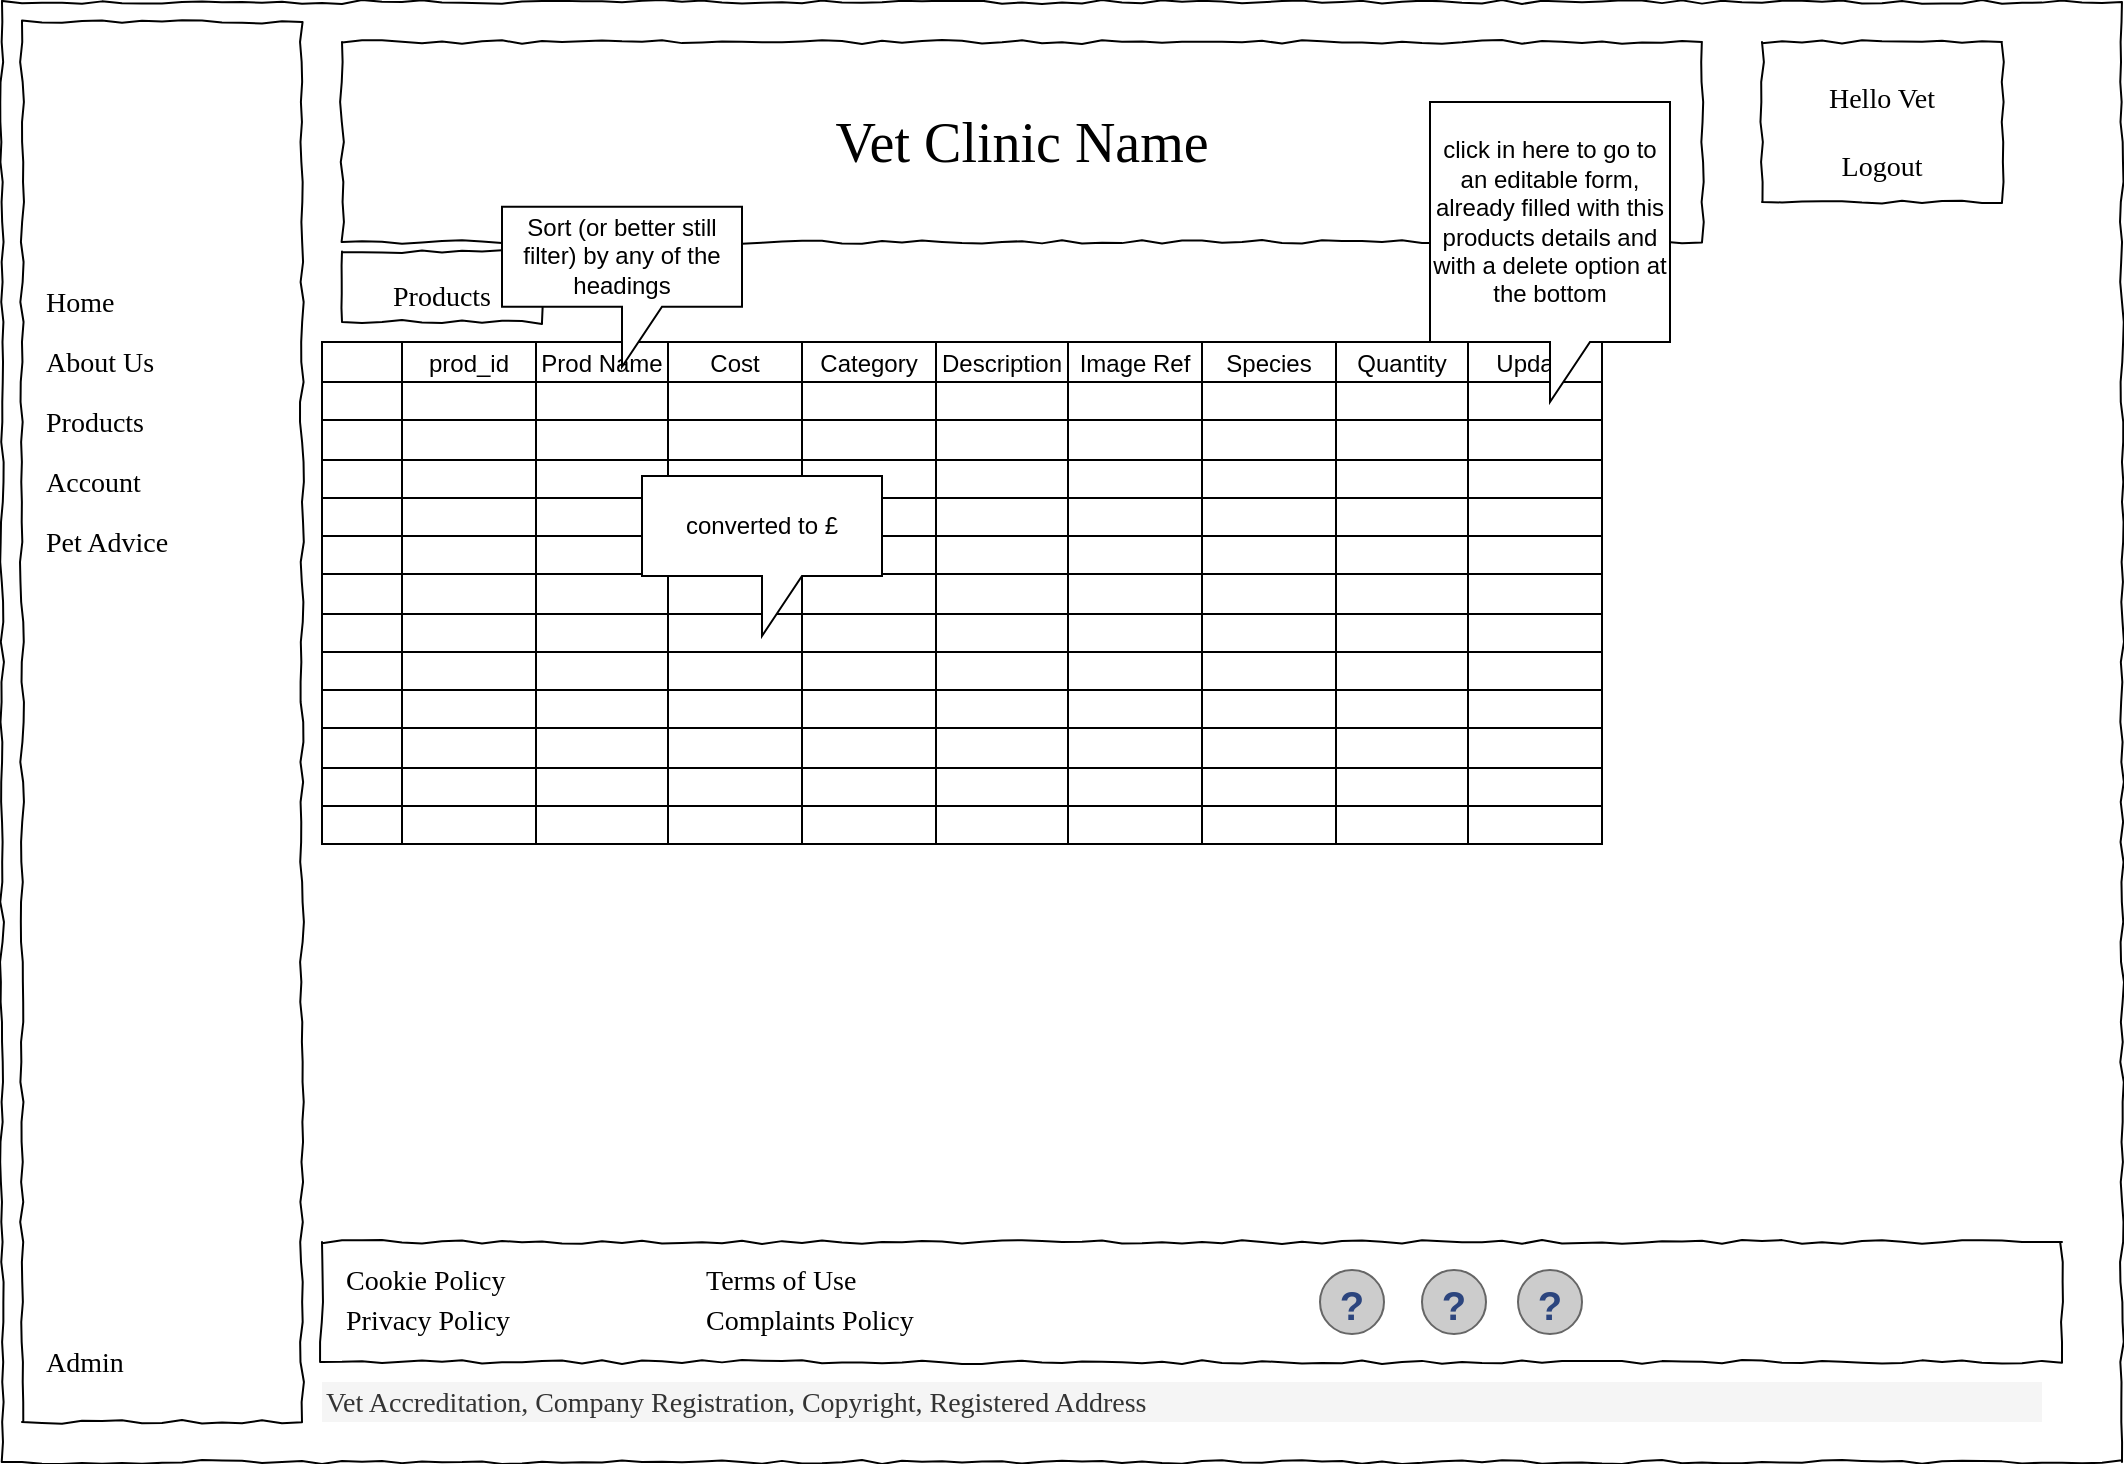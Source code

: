 <mxfile version="21.2.3" type="device">
  <diagram name="Page-1" id="03018318-947c-dd8e-b7a3-06fadd420f32">
    <mxGraphModel dx="1034" dy="700" grid="1" gridSize="10" guides="1" tooltips="1" connect="1" arrows="1" fold="1" page="1" pageScale="1" pageWidth="1100" pageHeight="850" background="none" math="0" shadow="0">
      <root>
        <mxCell id="0" />
        <mxCell id="1" parent="0" />
        <mxCell id="677b7b8949515195-1" value="" style="whiteSpace=wrap;html=1;rounded=0;shadow=0;labelBackgroundColor=none;strokeColor=#000000;strokeWidth=1;fillColor=none;fontFamily=Verdana;fontSize=12;fontColor=#000000;align=center;comic=1;" parent="1" vertex="1">
          <mxGeometry x="20" y="20" width="1060" height="730" as="geometry" />
        </mxCell>
        <mxCell id="677b7b8949515195-8" value="" style="whiteSpace=wrap;html=1;rounded=0;shadow=0;labelBackgroundColor=none;strokeWidth=1;fillColor=none;fontFamily=Verdana;fontSize=12;align=center;comic=1;" parent="1" vertex="1">
          <mxGeometry x="30" y="30" width="140" height="700" as="geometry" />
        </mxCell>
        <mxCell id="qz_svecnsdqs3by7-r_0-2" value="Vet Clinic Name" style="whiteSpace=wrap;html=1;rounded=0;shadow=0;labelBackgroundColor=none;strokeWidth=1;fontFamily=Verdana;fontSize=28;align=center;comic=1;" parent="1" vertex="1">
          <mxGeometry x="190" y="40" width="680" height="100" as="geometry" />
        </mxCell>
        <mxCell id="qz_svecnsdqs3by7-r_0-8" value="" style="whiteSpace=wrap;html=1;rounded=0;shadow=0;labelBackgroundColor=none;strokeWidth=1;fontFamily=Verdana;fontSize=28;align=center;comic=1;" parent="1" vertex="1">
          <mxGeometry x="180" y="640" width="870" height="60" as="geometry" />
        </mxCell>
        <mxCell id="qz_svecnsdqs3by7-r_0-9" value="" style="verticalLabelPosition=bottom;shadow=0;dashed=0;align=center;html=1;verticalAlign=top;strokeWidth=1;shape=mxgraph.mockup.misc.help_icon;" parent="1" vertex="1">
          <mxGeometry x="730" y="654" width="32" height="32" as="geometry" />
        </mxCell>
        <mxCell id="qz_svecnsdqs3by7-r_0-10" value="" style="verticalLabelPosition=bottom;shadow=0;dashed=0;align=center;html=1;verticalAlign=top;strokeWidth=1;shape=mxgraph.mockup.misc.help_icon;" parent="1" vertex="1">
          <mxGeometry x="679" y="654" width="32" height="32" as="geometry" />
        </mxCell>
        <mxCell id="qz_svecnsdqs3by7-r_0-11" value="" style="verticalLabelPosition=bottom;shadow=0;dashed=0;align=center;html=1;verticalAlign=top;strokeWidth=1;shape=mxgraph.mockup.misc.help_icon;" parent="1" vertex="1">
          <mxGeometry x="778" y="654" width="32" height="32" as="geometry" />
        </mxCell>
        <mxCell id="qz_svecnsdqs3by7-r_0-12" value="Cookie Policy" style="text;html=1;points=[];align=left;verticalAlign=top;spacingTop=-4;fontSize=14;fontFamily=Verdana" parent="1" vertex="1">
          <mxGeometry x="190" y="649" width="100" height="20" as="geometry" />
        </mxCell>
        <mxCell id="qz_svecnsdqs3by7-r_0-13" value="Vet Accreditation, Company Registration, Copyright, Registered Address" style="text;html=1;points=[];align=left;verticalAlign=top;spacingTop=-4;fontSize=14;fontFamily=Verdana;fillColor=#f5f5f5;fontColor=#333333;strokeColor=none;" parent="1" vertex="1">
          <mxGeometry x="180" y="710" width="860" height="20" as="geometry" />
        </mxCell>
        <mxCell id="qz_svecnsdqs3by7-r_0-14" value="Privacy Policy" style="text;html=1;points=[];align=left;verticalAlign=top;spacingTop=-4;fontSize=14;fontFamily=Verdana" parent="1" vertex="1">
          <mxGeometry x="190" y="669" width="100" height="20" as="geometry" />
        </mxCell>
        <mxCell id="qz_svecnsdqs3by7-r_0-15" value="Terms of Use" style="text;html=1;points=[];align=left;verticalAlign=top;spacingTop=-4;fontSize=14;fontFamily=Verdana" parent="1" vertex="1">
          <mxGeometry x="370" y="649" width="100" height="20" as="geometry" />
        </mxCell>
        <mxCell id="qz_svecnsdqs3by7-r_0-16" value="Complaints Policy" style="text;html=1;points=[];align=left;verticalAlign=top;spacingTop=-4;fontSize=14;fontFamily=Verdana" parent="1" vertex="1">
          <mxGeometry x="370" y="669" width="100" height="20" as="geometry" />
        </mxCell>
        <mxCell id="qz_svecnsdqs3by7-r_0-17" value="&lt;div align=&quot;center&quot;&gt;&lt;font style=&quot;font-size: 14px;&quot;&gt;Hello Vet&lt;/font&gt;&lt;/div&gt;&lt;div align=&quot;center&quot;&gt;&lt;font style=&quot;font-size: 14px;&quot;&gt;Logout&lt;/font&gt;&lt;/div&gt;" style="whiteSpace=wrap;html=1;rounded=0;shadow=0;labelBackgroundColor=none;strokeWidth=1;fontFamily=Verdana;fontSize=28;align=center;comic=1;" parent="1" vertex="1">
          <mxGeometry x="900" y="40" width="120" height="80" as="geometry" />
        </mxCell>
        <mxCell id="qz_svecnsdqs3by7-r_0-19" value="Home" style="text;html=1;points=[];align=left;verticalAlign=top;spacingTop=-4;fontSize=14;fontFamily=Verdana" parent="1" vertex="1">
          <mxGeometry x="40" y="160" width="110" height="20" as="geometry" />
        </mxCell>
        <mxCell id="qz_svecnsdqs3by7-r_0-20" value="About Us" style="text;html=1;points=[];align=left;verticalAlign=top;spacingTop=-4;fontSize=14;fontFamily=Verdana" parent="1" vertex="1">
          <mxGeometry x="40" y="190" width="110" height="20" as="geometry" />
        </mxCell>
        <mxCell id="qz_svecnsdqs3by7-r_0-21" value="Products" style="text;html=1;points=[];align=left;verticalAlign=top;spacingTop=-4;fontSize=14;fontFamily=Verdana" parent="1" vertex="1">
          <mxGeometry x="40" y="220" width="110" height="20" as="geometry" />
        </mxCell>
        <mxCell id="qz_svecnsdqs3by7-r_0-22" value="Account" style="text;html=1;points=[];align=left;verticalAlign=top;spacingTop=-4;fontSize=14;fontFamily=Verdana" parent="1" vertex="1">
          <mxGeometry x="40" y="250" width="110" height="20" as="geometry" />
        </mxCell>
        <mxCell id="qz_svecnsdqs3by7-r_0-23" value="Pet Advice" style="text;html=1;points=[];align=left;verticalAlign=top;spacingTop=-4;fontSize=14;fontFamily=Verdana" parent="1" vertex="1">
          <mxGeometry x="40" y="280" width="110" height="20" as="geometry" />
        </mxCell>
        <mxCell id="qz_svecnsdqs3by7-r_0-25" value="Admin" style="text;html=1;points=[];align=left;verticalAlign=top;spacingTop=-4;fontSize=14;fontFamily=Verdana" parent="1" vertex="1">
          <mxGeometry x="40" y="690" width="110" height="20" as="geometry" />
        </mxCell>
        <mxCell id="YpGhRkBLHknayNMrXKQS-291" value="" style="shape=table;childLayout=tableLayout;startSize=0;fillColor=none;collapsible=0;recursiveResize=0;expand=0;" parent="1" vertex="1">
          <mxGeometry x="180" y="190" width="640" height="251" as="geometry" />
        </mxCell>
        <mxCell id="YpGhRkBLHknayNMrXKQS-292" value="" style="shape=tableRow;horizontal=0;swimlaneHead=0;swimlaneBody=0;top=0;left=0;strokeColor=inherit;bottom=0;right=0;dropTarget=0;fontStyle=0;fillColor=none;points=[[0,0.5],[1,0.5]];portConstraint=eastwest;startSize=40;collapsible=0;recursiveResize=0;expand=0;" parent="YpGhRkBLHknayNMrXKQS-291" vertex="1">
          <mxGeometry width="640" height="20" as="geometry" />
        </mxCell>
        <mxCell id="YpGhRkBLHknayNMrXKQS-293" value="prod_id" style="swimlane;swimlaneHead=0;swimlaneBody=0;fontStyle=0;strokeColor=inherit;connectable=0;fillColor=none;startSize=40;collapsible=0;recursiveResize=0;expand=0;" parent="YpGhRkBLHknayNMrXKQS-292" vertex="1">
          <mxGeometry x="40" width="67" height="20" as="geometry">
            <mxRectangle width="67" height="20" as="alternateBounds" />
          </mxGeometry>
        </mxCell>
        <mxCell id="YpGhRkBLHknayNMrXKQS-294" value="Prod Name" style="swimlane;swimlaneHead=0;swimlaneBody=0;fontStyle=0;strokeColor=inherit;connectable=0;fillColor=none;startSize=40;collapsible=0;recursiveResize=0;expand=0;" parent="YpGhRkBLHknayNMrXKQS-292" vertex="1">
          <mxGeometry x="107" width="66" height="20" as="geometry">
            <mxRectangle width="66" height="20" as="alternateBounds" />
          </mxGeometry>
        </mxCell>
        <mxCell id="YpGhRkBLHknayNMrXKQS-295" value="Cost" style="swimlane;swimlaneHead=0;swimlaneBody=0;fontStyle=0;strokeColor=inherit;connectable=0;fillColor=none;startSize=40;collapsible=0;recursiveResize=0;expand=0;" parent="YpGhRkBLHknayNMrXKQS-292" vertex="1">
          <mxGeometry x="173" width="67" height="20" as="geometry">
            <mxRectangle width="67" height="20" as="alternateBounds" />
          </mxGeometry>
        </mxCell>
        <mxCell id="YpGhRkBLHknayNMrXKQS-296" value="Category" style="swimlane;swimlaneHead=0;swimlaneBody=0;fontStyle=0;strokeColor=inherit;connectable=0;fillColor=none;startSize=40;collapsible=0;recursiveResize=0;expand=0;" parent="YpGhRkBLHknayNMrXKQS-292" vertex="1">
          <mxGeometry x="240" width="67" height="20" as="geometry">
            <mxRectangle width="67" height="20" as="alternateBounds" />
          </mxGeometry>
        </mxCell>
        <mxCell id="YpGhRkBLHknayNMrXKQS-297" value="Description" style="swimlane;swimlaneHead=0;swimlaneBody=0;fontStyle=0;strokeColor=inherit;connectable=0;fillColor=none;startSize=40;collapsible=0;recursiveResize=0;expand=0;" parent="YpGhRkBLHknayNMrXKQS-292" vertex="1">
          <mxGeometry x="307" width="66" height="20" as="geometry">
            <mxRectangle width="66" height="20" as="alternateBounds" />
          </mxGeometry>
        </mxCell>
        <mxCell id="YpGhRkBLHknayNMrXKQS-298" value="Image Ref" style="swimlane;swimlaneHead=0;swimlaneBody=0;fontStyle=0;strokeColor=inherit;connectable=0;fillColor=none;startSize=40;collapsible=0;recursiveResize=0;expand=0;" parent="YpGhRkBLHknayNMrXKQS-292" vertex="1">
          <mxGeometry x="373" width="67" height="20" as="geometry">
            <mxRectangle width="67" height="20" as="alternateBounds" />
          </mxGeometry>
        </mxCell>
        <mxCell id="YpGhRkBLHknayNMrXKQS-299" value="Species" style="swimlane;swimlaneHead=0;swimlaneBody=0;fontStyle=0;strokeColor=inherit;connectable=0;fillColor=none;startSize=40;collapsible=0;recursiveResize=0;expand=0;" parent="YpGhRkBLHknayNMrXKQS-292" vertex="1">
          <mxGeometry x="440" width="67" height="20" as="geometry">
            <mxRectangle width="67" height="20" as="alternateBounds" />
          </mxGeometry>
        </mxCell>
        <mxCell id="YpGhRkBLHknayNMrXKQS-300" value="Quantity" style="swimlane;swimlaneHead=0;swimlaneBody=0;fontStyle=0;strokeColor=inherit;connectable=0;fillColor=none;startSize=40;collapsible=0;recursiveResize=0;expand=0;" parent="YpGhRkBLHknayNMrXKQS-292" vertex="1">
          <mxGeometry x="507" width="66" height="20" as="geometry">
            <mxRectangle width="66" height="20" as="alternateBounds" />
          </mxGeometry>
        </mxCell>
        <mxCell id="YpGhRkBLHknayNMrXKQS-301" value="Update" style="swimlane;swimlaneHead=0;swimlaneBody=0;fontStyle=0;strokeColor=inherit;connectable=0;fillColor=none;startSize=40;collapsible=0;recursiveResize=0;expand=0;" parent="YpGhRkBLHknayNMrXKQS-292" vertex="1">
          <mxGeometry x="573" width="67" height="20" as="geometry">
            <mxRectangle width="67" height="20" as="alternateBounds" />
          </mxGeometry>
        </mxCell>
        <mxCell id="YpGhRkBLHknayNMrXKQS-302" value="" style="shape=tableRow;horizontal=0;swimlaneHead=0;swimlaneBody=0;top=0;left=0;strokeColor=inherit;bottom=0;right=0;dropTarget=0;fontStyle=0;fillColor=none;points=[[0,0.5],[1,0.5]];portConstraint=eastwest;startSize=40;collapsible=0;recursiveResize=0;expand=0;" parent="YpGhRkBLHknayNMrXKQS-291" vertex="1">
          <mxGeometry y="20" width="640" height="19" as="geometry" />
        </mxCell>
        <mxCell id="YpGhRkBLHknayNMrXKQS-303" value="" style="swimlane;swimlaneHead=0;swimlaneBody=0;fontStyle=0;connectable=0;strokeColor=inherit;fillColor=none;startSize=0;collapsible=0;recursiveResize=0;expand=0;" parent="YpGhRkBLHknayNMrXKQS-302" vertex="1">
          <mxGeometry x="40" width="67" height="19" as="geometry">
            <mxRectangle width="67" height="19" as="alternateBounds" />
          </mxGeometry>
        </mxCell>
        <mxCell id="YpGhRkBLHknayNMrXKQS-304" value="" style="swimlane;swimlaneHead=0;swimlaneBody=0;fontStyle=0;connectable=0;strokeColor=inherit;fillColor=none;startSize=0;collapsible=0;recursiveResize=0;expand=0;" parent="YpGhRkBLHknayNMrXKQS-302" vertex="1">
          <mxGeometry x="107" width="66" height="19" as="geometry">
            <mxRectangle width="66" height="19" as="alternateBounds" />
          </mxGeometry>
        </mxCell>
        <mxCell id="YpGhRkBLHknayNMrXKQS-305" value="" style="swimlane;swimlaneHead=0;swimlaneBody=0;fontStyle=0;connectable=0;strokeColor=inherit;fillColor=none;startSize=0;collapsible=0;recursiveResize=0;expand=0;" parent="YpGhRkBLHknayNMrXKQS-302" vertex="1">
          <mxGeometry x="173" width="67" height="19" as="geometry">
            <mxRectangle width="67" height="19" as="alternateBounds" />
          </mxGeometry>
        </mxCell>
        <mxCell id="YpGhRkBLHknayNMrXKQS-306" value="" style="swimlane;swimlaneHead=0;swimlaneBody=0;fontStyle=0;connectable=0;strokeColor=inherit;fillColor=none;startSize=0;collapsible=0;recursiveResize=0;expand=0;" parent="YpGhRkBLHknayNMrXKQS-302" vertex="1">
          <mxGeometry x="240" width="67" height="19" as="geometry">
            <mxRectangle width="67" height="19" as="alternateBounds" />
          </mxGeometry>
        </mxCell>
        <mxCell id="YpGhRkBLHknayNMrXKQS-307" value="" style="swimlane;swimlaneHead=0;swimlaneBody=0;fontStyle=0;connectable=0;strokeColor=inherit;fillColor=none;startSize=0;collapsible=0;recursiveResize=0;expand=0;" parent="YpGhRkBLHknayNMrXKQS-302" vertex="1">
          <mxGeometry x="307" width="66" height="19" as="geometry">
            <mxRectangle width="66" height="19" as="alternateBounds" />
          </mxGeometry>
        </mxCell>
        <mxCell id="YpGhRkBLHknayNMrXKQS-308" value="" style="swimlane;swimlaneHead=0;swimlaneBody=0;fontStyle=0;connectable=0;strokeColor=inherit;fillColor=none;startSize=0;collapsible=0;recursiveResize=0;expand=0;" parent="YpGhRkBLHknayNMrXKQS-302" vertex="1">
          <mxGeometry x="373" width="67" height="19" as="geometry">
            <mxRectangle width="67" height="19" as="alternateBounds" />
          </mxGeometry>
        </mxCell>
        <mxCell id="YpGhRkBLHknayNMrXKQS-309" value="" style="swimlane;swimlaneHead=0;swimlaneBody=0;fontStyle=0;connectable=0;strokeColor=inherit;fillColor=none;startSize=0;collapsible=0;recursiveResize=0;expand=0;" parent="YpGhRkBLHknayNMrXKQS-302" vertex="1">
          <mxGeometry x="440" width="67" height="19" as="geometry">
            <mxRectangle width="67" height="19" as="alternateBounds" />
          </mxGeometry>
        </mxCell>
        <mxCell id="YpGhRkBLHknayNMrXKQS-310" value="" style="swimlane;swimlaneHead=0;swimlaneBody=0;fontStyle=0;connectable=0;strokeColor=inherit;fillColor=none;startSize=0;collapsible=0;recursiveResize=0;expand=0;" parent="YpGhRkBLHknayNMrXKQS-302" vertex="1">
          <mxGeometry x="507" width="66" height="19" as="geometry">
            <mxRectangle width="66" height="19" as="alternateBounds" />
          </mxGeometry>
        </mxCell>
        <mxCell id="YpGhRkBLHknayNMrXKQS-311" value="" style="swimlane;swimlaneHead=0;swimlaneBody=0;fontStyle=0;connectable=0;strokeColor=inherit;fillColor=none;startSize=0;collapsible=0;recursiveResize=0;expand=0;" parent="YpGhRkBLHknayNMrXKQS-302" vertex="1">
          <mxGeometry x="573" width="67" height="19" as="geometry">
            <mxRectangle width="67" height="19" as="alternateBounds" />
          </mxGeometry>
        </mxCell>
        <mxCell id="YpGhRkBLHknayNMrXKQS-312" value="" style="shape=tableRow;horizontal=0;swimlaneHead=0;swimlaneBody=0;top=0;left=0;strokeColor=inherit;bottom=0;right=0;dropTarget=0;fontStyle=0;fillColor=none;points=[[0,0.5],[1,0.5]];portConstraint=eastwest;startSize=40;collapsible=0;recursiveResize=0;expand=0;" parent="YpGhRkBLHknayNMrXKQS-291" vertex="1">
          <mxGeometry y="39" width="640" height="20" as="geometry" />
        </mxCell>
        <mxCell id="YpGhRkBLHknayNMrXKQS-313" value="" style="swimlane;swimlaneHead=0;swimlaneBody=0;fontStyle=0;connectable=0;strokeColor=inherit;fillColor=none;startSize=0;collapsible=0;recursiveResize=0;expand=0;" parent="YpGhRkBLHknayNMrXKQS-312" vertex="1">
          <mxGeometry x="40" width="67" height="20" as="geometry">
            <mxRectangle width="67" height="20" as="alternateBounds" />
          </mxGeometry>
        </mxCell>
        <mxCell id="YpGhRkBLHknayNMrXKQS-314" value="" style="swimlane;swimlaneHead=0;swimlaneBody=0;fontStyle=0;connectable=0;strokeColor=inherit;fillColor=none;startSize=0;collapsible=0;recursiveResize=0;expand=0;" parent="YpGhRkBLHknayNMrXKQS-312" vertex="1">
          <mxGeometry x="107" width="66" height="20" as="geometry">
            <mxRectangle width="66" height="20" as="alternateBounds" />
          </mxGeometry>
        </mxCell>
        <mxCell id="YpGhRkBLHknayNMrXKQS-315" value="" style="swimlane;swimlaneHead=0;swimlaneBody=0;fontStyle=0;connectable=0;strokeColor=inherit;fillColor=none;startSize=0;collapsible=0;recursiveResize=0;expand=0;" parent="YpGhRkBLHknayNMrXKQS-312" vertex="1">
          <mxGeometry x="173" width="67" height="20" as="geometry">
            <mxRectangle width="67" height="20" as="alternateBounds" />
          </mxGeometry>
        </mxCell>
        <mxCell id="YpGhRkBLHknayNMrXKQS-316" value="" style="swimlane;swimlaneHead=0;swimlaneBody=0;fontStyle=0;connectable=0;strokeColor=inherit;fillColor=none;startSize=0;collapsible=0;recursiveResize=0;expand=0;" parent="YpGhRkBLHknayNMrXKQS-312" vertex="1">
          <mxGeometry x="240" width="67" height="20" as="geometry">
            <mxRectangle width="67" height="20" as="alternateBounds" />
          </mxGeometry>
        </mxCell>
        <mxCell id="YpGhRkBLHknayNMrXKQS-317" value="" style="swimlane;swimlaneHead=0;swimlaneBody=0;fontStyle=0;connectable=0;strokeColor=inherit;fillColor=none;startSize=0;collapsible=0;recursiveResize=0;expand=0;" parent="YpGhRkBLHknayNMrXKQS-312" vertex="1">
          <mxGeometry x="307" width="66" height="20" as="geometry">
            <mxRectangle width="66" height="20" as="alternateBounds" />
          </mxGeometry>
        </mxCell>
        <mxCell id="YpGhRkBLHknayNMrXKQS-318" value="" style="swimlane;swimlaneHead=0;swimlaneBody=0;fontStyle=0;connectable=0;strokeColor=inherit;fillColor=none;startSize=0;collapsible=0;recursiveResize=0;expand=0;" parent="YpGhRkBLHknayNMrXKQS-312" vertex="1">
          <mxGeometry x="373" width="67" height="20" as="geometry">
            <mxRectangle width="67" height="20" as="alternateBounds" />
          </mxGeometry>
        </mxCell>
        <mxCell id="YpGhRkBLHknayNMrXKQS-319" value="" style="swimlane;swimlaneHead=0;swimlaneBody=0;fontStyle=0;connectable=0;strokeColor=inherit;fillColor=none;startSize=0;collapsible=0;recursiveResize=0;expand=0;" parent="YpGhRkBLHknayNMrXKQS-312" vertex="1">
          <mxGeometry x="440" width="67" height="20" as="geometry">
            <mxRectangle width="67" height="20" as="alternateBounds" />
          </mxGeometry>
        </mxCell>
        <mxCell id="YpGhRkBLHknayNMrXKQS-320" value="" style="swimlane;swimlaneHead=0;swimlaneBody=0;fontStyle=0;connectable=0;strokeColor=inherit;fillColor=none;startSize=0;collapsible=0;recursiveResize=0;expand=0;" parent="YpGhRkBLHknayNMrXKQS-312" vertex="1">
          <mxGeometry x="507" width="66" height="20" as="geometry">
            <mxRectangle width="66" height="20" as="alternateBounds" />
          </mxGeometry>
        </mxCell>
        <mxCell id="YpGhRkBLHknayNMrXKQS-321" value="" style="swimlane;swimlaneHead=0;swimlaneBody=0;fontStyle=0;connectable=0;strokeColor=inherit;fillColor=none;startSize=0;collapsible=0;recursiveResize=0;expand=0;" parent="YpGhRkBLHknayNMrXKQS-312" vertex="1">
          <mxGeometry x="573" width="67" height="20" as="geometry">
            <mxRectangle width="67" height="20" as="alternateBounds" />
          </mxGeometry>
        </mxCell>
        <mxCell id="YpGhRkBLHknayNMrXKQS-322" value="" style="shape=tableRow;horizontal=0;swimlaneHead=0;swimlaneBody=0;top=0;left=0;strokeColor=inherit;bottom=0;right=0;dropTarget=0;fontStyle=0;fillColor=none;points=[[0,0.5],[1,0.5]];portConstraint=eastwest;startSize=40;collapsible=0;recursiveResize=0;expand=0;" parent="YpGhRkBLHknayNMrXKQS-291" vertex="1">
          <mxGeometry y="59" width="640" height="19" as="geometry" />
        </mxCell>
        <mxCell id="YpGhRkBLHknayNMrXKQS-323" value="" style="swimlane;swimlaneHead=0;swimlaneBody=0;fontStyle=0;connectable=0;strokeColor=inherit;fillColor=none;startSize=0;collapsible=0;recursiveResize=0;expand=0;" parent="YpGhRkBLHknayNMrXKQS-322" vertex="1">
          <mxGeometry x="40" width="67" height="19" as="geometry">
            <mxRectangle width="67" height="19" as="alternateBounds" />
          </mxGeometry>
        </mxCell>
        <mxCell id="YpGhRkBLHknayNMrXKQS-324" value="" style="swimlane;swimlaneHead=0;swimlaneBody=0;fontStyle=0;connectable=0;strokeColor=inherit;fillColor=none;startSize=0;collapsible=0;recursiveResize=0;expand=0;" parent="YpGhRkBLHknayNMrXKQS-322" vertex="1">
          <mxGeometry x="107" width="66" height="19" as="geometry">
            <mxRectangle width="66" height="19" as="alternateBounds" />
          </mxGeometry>
        </mxCell>
        <mxCell id="I-E6kyW4S_tJjS1NKi3--4" value="converted to £" style="shape=callout;whiteSpace=wrap;html=1;perimeter=calloutPerimeter;" parent="YpGhRkBLHknayNMrXKQS-324" vertex="1">
          <mxGeometry x="53" y="8" width="120" height="80" as="geometry" />
        </mxCell>
        <mxCell id="YpGhRkBLHknayNMrXKQS-325" value="" style="swimlane;swimlaneHead=0;swimlaneBody=0;fontStyle=0;connectable=0;strokeColor=inherit;fillColor=none;startSize=0;collapsible=0;recursiveResize=0;expand=0;" parent="YpGhRkBLHknayNMrXKQS-322" vertex="1">
          <mxGeometry x="173" width="67" height="19" as="geometry">
            <mxRectangle width="67" height="19" as="alternateBounds" />
          </mxGeometry>
        </mxCell>
        <mxCell id="YpGhRkBLHknayNMrXKQS-326" value="" style="swimlane;swimlaneHead=0;swimlaneBody=0;fontStyle=0;connectable=0;strokeColor=inherit;fillColor=none;startSize=0;collapsible=0;recursiveResize=0;expand=0;" parent="YpGhRkBLHknayNMrXKQS-322" vertex="1">
          <mxGeometry x="240" width="67" height="19" as="geometry">
            <mxRectangle width="67" height="19" as="alternateBounds" />
          </mxGeometry>
        </mxCell>
        <mxCell id="YpGhRkBLHknayNMrXKQS-327" value="" style="swimlane;swimlaneHead=0;swimlaneBody=0;fontStyle=0;connectable=0;strokeColor=inherit;fillColor=none;startSize=0;collapsible=0;recursiveResize=0;expand=0;" parent="YpGhRkBLHknayNMrXKQS-322" vertex="1">
          <mxGeometry x="307" width="66" height="19" as="geometry">
            <mxRectangle width="66" height="19" as="alternateBounds" />
          </mxGeometry>
        </mxCell>
        <mxCell id="YpGhRkBLHknayNMrXKQS-328" value="" style="swimlane;swimlaneHead=0;swimlaneBody=0;fontStyle=0;connectable=0;strokeColor=inherit;fillColor=none;startSize=0;collapsible=0;recursiveResize=0;expand=0;" parent="YpGhRkBLHknayNMrXKQS-322" vertex="1">
          <mxGeometry x="373" width="67" height="19" as="geometry">
            <mxRectangle width="67" height="19" as="alternateBounds" />
          </mxGeometry>
        </mxCell>
        <mxCell id="YpGhRkBLHknayNMrXKQS-329" value="" style="swimlane;swimlaneHead=0;swimlaneBody=0;fontStyle=0;connectable=0;strokeColor=inherit;fillColor=none;startSize=0;collapsible=0;recursiveResize=0;expand=0;" parent="YpGhRkBLHknayNMrXKQS-322" vertex="1">
          <mxGeometry x="440" width="67" height="19" as="geometry">
            <mxRectangle width="67" height="19" as="alternateBounds" />
          </mxGeometry>
        </mxCell>
        <mxCell id="YpGhRkBLHknayNMrXKQS-330" value="" style="swimlane;swimlaneHead=0;swimlaneBody=0;fontStyle=0;connectable=0;strokeColor=inherit;fillColor=none;startSize=0;collapsible=0;recursiveResize=0;expand=0;" parent="YpGhRkBLHknayNMrXKQS-322" vertex="1">
          <mxGeometry x="507" width="66" height="19" as="geometry">
            <mxRectangle width="66" height="19" as="alternateBounds" />
          </mxGeometry>
        </mxCell>
        <mxCell id="YpGhRkBLHknayNMrXKQS-331" value="" style="swimlane;swimlaneHead=0;swimlaneBody=0;fontStyle=0;connectable=0;strokeColor=inherit;fillColor=none;startSize=0;collapsible=0;recursiveResize=0;expand=0;" parent="YpGhRkBLHknayNMrXKQS-322" vertex="1">
          <mxGeometry x="573" width="67" height="19" as="geometry">
            <mxRectangle width="67" height="19" as="alternateBounds" />
          </mxGeometry>
        </mxCell>
        <mxCell id="YpGhRkBLHknayNMrXKQS-332" value="" style="shape=tableRow;horizontal=0;swimlaneHead=0;swimlaneBody=0;top=0;left=0;strokeColor=inherit;bottom=0;right=0;dropTarget=0;fontStyle=0;fillColor=none;points=[[0,0.5],[1,0.5]];portConstraint=eastwest;startSize=40;collapsible=0;recursiveResize=0;expand=0;" parent="YpGhRkBLHknayNMrXKQS-291" vertex="1">
          <mxGeometry y="78" width="640" height="19" as="geometry" />
        </mxCell>
        <mxCell id="YpGhRkBLHknayNMrXKQS-333" value="" style="swimlane;swimlaneHead=0;swimlaneBody=0;fontStyle=0;connectable=0;strokeColor=inherit;fillColor=none;startSize=0;collapsible=0;recursiveResize=0;expand=0;" parent="YpGhRkBLHknayNMrXKQS-332" vertex="1">
          <mxGeometry x="40" width="67" height="19" as="geometry">
            <mxRectangle width="67" height="19" as="alternateBounds" />
          </mxGeometry>
        </mxCell>
        <mxCell id="YpGhRkBLHknayNMrXKQS-334" value="" style="swimlane;swimlaneHead=0;swimlaneBody=0;fontStyle=0;connectable=0;strokeColor=inherit;fillColor=none;startSize=0;collapsible=0;recursiveResize=0;expand=0;" parent="YpGhRkBLHknayNMrXKQS-332" vertex="1">
          <mxGeometry x="107" width="66" height="19" as="geometry">
            <mxRectangle width="66" height="19" as="alternateBounds" />
          </mxGeometry>
        </mxCell>
        <mxCell id="YpGhRkBLHknayNMrXKQS-335" value="" style="swimlane;swimlaneHead=0;swimlaneBody=0;fontStyle=0;connectable=0;strokeColor=inherit;fillColor=none;startSize=0;collapsible=0;recursiveResize=0;expand=0;" parent="YpGhRkBLHknayNMrXKQS-332" vertex="1">
          <mxGeometry x="173" width="67" height="19" as="geometry">
            <mxRectangle width="67" height="19" as="alternateBounds" />
          </mxGeometry>
        </mxCell>
        <mxCell id="YpGhRkBLHknayNMrXKQS-336" value="" style="swimlane;swimlaneHead=0;swimlaneBody=0;fontStyle=0;connectable=0;strokeColor=inherit;fillColor=none;startSize=0;collapsible=0;recursiveResize=0;expand=0;" parent="YpGhRkBLHknayNMrXKQS-332" vertex="1">
          <mxGeometry x="240" width="67" height="19" as="geometry">
            <mxRectangle width="67" height="19" as="alternateBounds" />
          </mxGeometry>
        </mxCell>
        <mxCell id="YpGhRkBLHknayNMrXKQS-337" value="" style="swimlane;swimlaneHead=0;swimlaneBody=0;fontStyle=0;connectable=0;strokeColor=inherit;fillColor=none;startSize=0;collapsible=0;recursiveResize=0;expand=0;" parent="YpGhRkBLHknayNMrXKQS-332" vertex="1">
          <mxGeometry x="307" width="66" height="19" as="geometry">
            <mxRectangle width="66" height="19" as="alternateBounds" />
          </mxGeometry>
        </mxCell>
        <mxCell id="YpGhRkBLHknayNMrXKQS-338" value="" style="swimlane;swimlaneHead=0;swimlaneBody=0;fontStyle=0;connectable=0;strokeColor=inherit;fillColor=none;startSize=0;collapsible=0;recursiveResize=0;expand=0;" parent="YpGhRkBLHknayNMrXKQS-332" vertex="1">
          <mxGeometry x="373" width="67" height="19" as="geometry">
            <mxRectangle width="67" height="19" as="alternateBounds" />
          </mxGeometry>
        </mxCell>
        <mxCell id="YpGhRkBLHknayNMrXKQS-339" value="" style="swimlane;swimlaneHead=0;swimlaneBody=0;fontStyle=0;connectable=0;strokeColor=inherit;fillColor=none;startSize=0;collapsible=0;recursiveResize=0;expand=0;" parent="YpGhRkBLHknayNMrXKQS-332" vertex="1">
          <mxGeometry x="440" width="67" height="19" as="geometry">
            <mxRectangle width="67" height="19" as="alternateBounds" />
          </mxGeometry>
        </mxCell>
        <mxCell id="YpGhRkBLHknayNMrXKQS-340" value="" style="swimlane;swimlaneHead=0;swimlaneBody=0;fontStyle=0;connectable=0;strokeColor=inherit;fillColor=none;startSize=0;collapsible=0;recursiveResize=0;expand=0;" parent="YpGhRkBLHknayNMrXKQS-332" vertex="1">
          <mxGeometry x="507" width="66" height="19" as="geometry">
            <mxRectangle width="66" height="19" as="alternateBounds" />
          </mxGeometry>
        </mxCell>
        <mxCell id="YpGhRkBLHknayNMrXKQS-341" value="" style="swimlane;swimlaneHead=0;swimlaneBody=0;fontStyle=0;connectable=0;strokeColor=inherit;fillColor=none;startSize=0;collapsible=0;recursiveResize=0;expand=0;" parent="YpGhRkBLHknayNMrXKQS-332" vertex="1">
          <mxGeometry x="573" width="67" height="19" as="geometry">
            <mxRectangle width="67" height="19" as="alternateBounds" />
          </mxGeometry>
        </mxCell>
        <mxCell id="YpGhRkBLHknayNMrXKQS-342" value="" style="shape=tableRow;horizontal=0;swimlaneHead=0;swimlaneBody=0;top=0;left=0;strokeColor=inherit;bottom=0;right=0;dropTarget=0;fontStyle=0;fillColor=none;points=[[0,0.5],[1,0.5]];portConstraint=eastwest;startSize=40;collapsible=0;recursiveResize=0;expand=0;" parent="YpGhRkBLHknayNMrXKQS-291" vertex="1">
          <mxGeometry y="97" width="640" height="19" as="geometry" />
        </mxCell>
        <mxCell id="YpGhRkBLHknayNMrXKQS-343" value="" style="swimlane;swimlaneHead=0;swimlaneBody=0;fontStyle=0;connectable=0;strokeColor=inherit;fillColor=none;startSize=0;collapsible=0;recursiveResize=0;expand=0;" parent="YpGhRkBLHknayNMrXKQS-342" vertex="1">
          <mxGeometry x="40" width="67" height="19" as="geometry">
            <mxRectangle width="67" height="19" as="alternateBounds" />
          </mxGeometry>
        </mxCell>
        <mxCell id="YpGhRkBLHknayNMrXKQS-344" value="" style="swimlane;swimlaneHead=0;swimlaneBody=0;fontStyle=0;connectable=0;strokeColor=inherit;fillColor=none;startSize=0;collapsible=0;recursiveResize=0;expand=0;" parent="YpGhRkBLHknayNMrXKQS-342" vertex="1">
          <mxGeometry x="107" width="66" height="19" as="geometry">
            <mxRectangle width="66" height="19" as="alternateBounds" />
          </mxGeometry>
        </mxCell>
        <mxCell id="YpGhRkBLHknayNMrXKQS-345" value="" style="swimlane;swimlaneHead=0;swimlaneBody=0;fontStyle=0;connectable=0;strokeColor=inherit;fillColor=none;startSize=0;collapsible=0;recursiveResize=0;expand=0;" parent="YpGhRkBLHknayNMrXKQS-342" vertex="1">
          <mxGeometry x="173" width="67" height="19" as="geometry">
            <mxRectangle width="67" height="19" as="alternateBounds" />
          </mxGeometry>
        </mxCell>
        <mxCell id="YpGhRkBLHknayNMrXKQS-346" value="" style="swimlane;swimlaneHead=0;swimlaneBody=0;fontStyle=0;connectable=0;strokeColor=inherit;fillColor=none;startSize=0;collapsible=0;recursiveResize=0;expand=0;" parent="YpGhRkBLHknayNMrXKQS-342" vertex="1">
          <mxGeometry x="240" width="67" height="19" as="geometry">
            <mxRectangle width="67" height="19" as="alternateBounds" />
          </mxGeometry>
        </mxCell>
        <mxCell id="YpGhRkBLHknayNMrXKQS-347" value="" style="swimlane;swimlaneHead=0;swimlaneBody=0;fontStyle=0;connectable=0;strokeColor=inherit;fillColor=none;startSize=0;collapsible=0;recursiveResize=0;expand=0;" parent="YpGhRkBLHknayNMrXKQS-342" vertex="1">
          <mxGeometry x="307" width="66" height="19" as="geometry">
            <mxRectangle width="66" height="19" as="alternateBounds" />
          </mxGeometry>
        </mxCell>
        <mxCell id="YpGhRkBLHknayNMrXKQS-348" value="" style="swimlane;swimlaneHead=0;swimlaneBody=0;fontStyle=0;connectable=0;strokeColor=inherit;fillColor=none;startSize=0;collapsible=0;recursiveResize=0;expand=0;" parent="YpGhRkBLHknayNMrXKQS-342" vertex="1">
          <mxGeometry x="373" width="67" height="19" as="geometry">
            <mxRectangle width="67" height="19" as="alternateBounds" />
          </mxGeometry>
        </mxCell>
        <mxCell id="YpGhRkBLHknayNMrXKQS-349" value="" style="swimlane;swimlaneHead=0;swimlaneBody=0;fontStyle=0;connectable=0;strokeColor=inherit;fillColor=none;startSize=0;collapsible=0;recursiveResize=0;expand=0;" parent="YpGhRkBLHknayNMrXKQS-342" vertex="1">
          <mxGeometry x="440" width="67" height="19" as="geometry">
            <mxRectangle width="67" height="19" as="alternateBounds" />
          </mxGeometry>
        </mxCell>
        <mxCell id="YpGhRkBLHknayNMrXKQS-350" value="" style="swimlane;swimlaneHead=0;swimlaneBody=0;fontStyle=0;connectable=0;strokeColor=inherit;fillColor=none;startSize=0;collapsible=0;recursiveResize=0;expand=0;" parent="YpGhRkBLHknayNMrXKQS-342" vertex="1">
          <mxGeometry x="507" width="66" height="19" as="geometry">
            <mxRectangle width="66" height="19" as="alternateBounds" />
          </mxGeometry>
        </mxCell>
        <mxCell id="YpGhRkBLHknayNMrXKQS-351" value="" style="swimlane;swimlaneHead=0;swimlaneBody=0;fontStyle=0;connectable=0;strokeColor=inherit;fillColor=none;startSize=0;collapsible=0;recursiveResize=0;expand=0;" parent="YpGhRkBLHknayNMrXKQS-342" vertex="1">
          <mxGeometry x="573" width="67" height="19" as="geometry">
            <mxRectangle width="67" height="19" as="alternateBounds" />
          </mxGeometry>
        </mxCell>
        <mxCell id="YpGhRkBLHknayNMrXKQS-352" value="" style="shape=tableRow;horizontal=0;swimlaneHead=0;swimlaneBody=0;top=0;left=0;strokeColor=inherit;bottom=0;right=0;dropTarget=0;fontStyle=0;fillColor=none;points=[[0,0.5],[1,0.5]];portConstraint=eastwest;startSize=40;collapsible=0;recursiveResize=0;expand=0;" parent="YpGhRkBLHknayNMrXKQS-291" vertex="1">
          <mxGeometry y="116" width="640" height="20" as="geometry" />
        </mxCell>
        <mxCell id="YpGhRkBLHknayNMrXKQS-353" value="" style="swimlane;swimlaneHead=0;swimlaneBody=0;fontStyle=0;connectable=0;strokeColor=inherit;fillColor=none;startSize=0;collapsible=0;recursiveResize=0;expand=0;" parent="YpGhRkBLHknayNMrXKQS-352" vertex="1">
          <mxGeometry x="40" width="67" height="20" as="geometry">
            <mxRectangle width="67" height="20" as="alternateBounds" />
          </mxGeometry>
        </mxCell>
        <mxCell id="YpGhRkBLHknayNMrXKQS-354" value="" style="swimlane;swimlaneHead=0;swimlaneBody=0;fontStyle=0;connectable=0;strokeColor=inherit;fillColor=none;startSize=0;collapsible=0;recursiveResize=0;expand=0;" parent="YpGhRkBLHknayNMrXKQS-352" vertex="1">
          <mxGeometry x="107" width="66" height="20" as="geometry">
            <mxRectangle width="66" height="20" as="alternateBounds" />
          </mxGeometry>
        </mxCell>
        <mxCell id="YpGhRkBLHknayNMrXKQS-355" value="" style="swimlane;swimlaneHead=0;swimlaneBody=0;fontStyle=0;connectable=0;strokeColor=inherit;fillColor=none;startSize=0;collapsible=0;recursiveResize=0;expand=0;" parent="YpGhRkBLHknayNMrXKQS-352" vertex="1">
          <mxGeometry x="173" width="67" height="20" as="geometry">
            <mxRectangle width="67" height="20" as="alternateBounds" />
          </mxGeometry>
        </mxCell>
        <mxCell id="YpGhRkBLHknayNMrXKQS-356" value="" style="swimlane;swimlaneHead=0;swimlaneBody=0;fontStyle=0;connectable=0;strokeColor=inherit;fillColor=none;startSize=0;collapsible=0;recursiveResize=0;expand=0;" parent="YpGhRkBLHknayNMrXKQS-352" vertex="1">
          <mxGeometry x="240" width="67" height="20" as="geometry">
            <mxRectangle width="67" height="20" as="alternateBounds" />
          </mxGeometry>
        </mxCell>
        <mxCell id="YpGhRkBLHknayNMrXKQS-357" value="" style="swimlane;swimlaneHead=0;swimlaneBody=0;fontStyle=0;connectable=0;strokeColor=inherit;fillColor=none;startSize=0;collapsible=0;recursiveResize=0;expand=0;" parent="YpGhRkBLHknayNMrXKQS-352" vertex="1">
          <mxGeometry x="307" width="66" height="20" as="geometry">
            <mxRectangle width="66" height="20" as="alternateBounds" />
          </mxGeometry>
        </mxCell>
        <mxCell id="YpGhRkBLHknayNMrXKQS-358" value="" style="swimlane;swimlaneHead=0;swimlaneBody=0;fontStyle=0;connectable=0;strokeColor=inherit;fillColor=none;startSize=0;collapsible=0;recursiveResize=0;expand=0;" parent="YpGhRkBLHknayNMrXKQS-352" vertex="1">
          <mxGeometry x="373" width="67" height="20" as="geometry">
            <mxRectangle width="67" height="20" as="alternateBounds" />
          </mxGeometry>
        </mxCell>
        <mxCell id="YpGhRkBLHknayNMrXKQS-359" value="" style="swimlane;swimlaneHead=0;swimlaneBody=0;fontStyle=0;connectable=0;strokeColor=inherit;fillColor=none;startSize=0;collapsible=0;recursiveResize=0;expand=0;" parent="YpGhRkBLHknayNMrXKQS-352" vertex="1">
          <mxGeometry x="440" width="67" height="20" as="geometry">
            <mxRectangle width="67" height="20" as="alternateBounds" />
          </mxGeometry>
        </mxCell>
        <mxCell id="YpGhRkBLHknayNMrXKQS-360" value="" style="swimlane;swimlaneHead=0;swimlaneBody=0;fontStyle=0;connectable=0;strokeColor=inherit;fillColor=none;startSize=0;collapsible=0;recursiveResize=0;expand=0;" parent="YpGhRkBLHknayNMrXKQS-352" vertex="1">
          <mxGeometry x="507" width="66" height="20" as="geometry">
            <mxRectangle width="66" height="20" as="alternateBounds" />
          </mxGeometry>
        </mxCell>
        <mxCell id="YpGhRkBLHknayNMrXKQS-361" value="" style="swimlane;swimlaneHead=0;swimlaneBody=0;fontStyle=0;connectable=0;strokeColor=inherit;fillColor=none;startSize=0;collapsible=0;recursiveResize=0;expand=0;" parent="YpGhRkBLHknayNMrXKQS-352" vertex="1">
          <mxGeometry x="573" width="67" height="20" as="geometry">
            <mxRectangle width="67" height="20" as="alternateBounds" />
          </mxGeometry>
        </mxCell>
        <mxCell id="YpGhRkBLHknayNMrXKQS-362" value="" style="shape=tableRow;horizontal=0;swimlaneHead=0;swimlaneBody=0;top=0;left=0;strokeColor=inherit;bottom=0;right=0;dropTarget=0;fontStyle=0;fillColor=none;points=[[0,0.5],[1,0.5]];portConstraint=eastwest;startSize=40;collapsible=0;recursiveResize=0;expand=0;" parent="YpGhRkBLHknayNMrXKQS-291" vertex="1">
          <mxGeometry y="136" width="640" height="19" as="geometry" />
        </mxCell>
        <mxCell id="YpGhRkBLHknayNMrXKQS-363" value="" style="swimlane;swimlaneHead=0;swimlaneBody=0;fontStyle=0;connectable=0;strokeColor=inherit;fillColor=none;startSize=0;collapsible=0;recursiveResize=0;expand=0;" parent="YpGhRkBLHknayNMrXKQS-362" vertex="1">
          <mxGeometry x="40" width="67" height="19" as="geometry">
            <mxRectangle width="67" height="19" as="alternateBounds" />
          </mxGeometry>
        </mxCell>
        <mxCell id="YpGhRkBLHknayNMrXKQS-364" value="" style="swimlane;swimlaneHead=0;swimlaneBody=0;fontStyle=0;connectable=0;strokeColor=inherit;fillColor=none;startSize=0;collapsible=0;recursiveResize=0;expand=0;" parent="YpGhRkBLHknayNMrXKQS-362" vertex="1">
          <mxGeometry x="107" width="66" height="19" as="geometry">
            <mxRectangle width="66" height="19" as="alternateBounds" />
          </mxGeometry>
        </mxCell>
        <mxCell id="YpGhRkBLHknayNMrXKQS-365" value="" style="swimlane;swimlaneHead=0;swimlaneBody=0;fontStyle=0;connectable=0;strokeColor=inherit;fillColor=none;startSize=0;collapsible=0;recursiveResize=0;expand=0;" parent="YpGhRkBLHknayNMrXKQS-362" vertex="1">
          <mxGeometry x="173" width="67" height="19" as="geometry">
            <mxRectangle width="67" height="19" as="alternateBounds" />
          </mxGeometry>
        </mxCell>
        <mxCell id="YpGhRkBLHknayNMrXKQS-366" value="" style="swimlane;swimlaneHead=0;swimlaneBody=0;fontStyle=0;connectable=0;strokeColor=inherit;fillColor=none;startSize=0;collapsible=0;recursiveResize=0;expand=0;" parent="YpGhRkBLHknayNMrXKQS-362" vertex="1">
          <mxGeometry x="240" width="67" height="19" as="geometry">
            <mxRectangle width="67" height="19" as="alternateBounds" />
          </mxGeometry>
        </mxCell>
        <mxCell id="YpGhRkBLHknayNMrXKQS-367" value="" style="swimlane;swimlaneHead=0;swimlaneBody=0;fontStyle=0;connectable=0;strokeColor=inherit;fillColor=none;startSize=0;collapsible=0;recursiveResize=0;expand=0;" parent="YpGhRkBLHknayNMrXKQS-362" vertex="1">
          <mxGeometry x="307" width="66" height="19" as="geometry">
            <mxRectangle width="66" height="19" as="alternateBounds" />
          </mxGeometry>
        </mxCell>
        <mxCell id="YpGhRkBLHknayNMrXKQS-368" value="" style="swimlane;swimlaneHead=0;swimlaneBody=0;fontStyle=0;connectable=0;strokeColor=inherit;fillColor=none;startSize=0;collapsible=0;recursiveResize=0;expand=0;" parent="YpGhRkBLHknayNMrXKQS-362" vertex="1">
          <mxGeometry x="373" width="67" height="19" as="geometry">
            <mxRectangle width="67" height="19" as="alternateBounds" />
          </mxGeometry>
        </mxCell>
        <mxCell id="YpGhRkBLHknayNMrXKQS-369" value="" style="swimlane;swimlaneHead=0;swimlaneBody=0;fontStyle=0;connectable=0;strokeColor=inherit;fillColor=none;startSize=0;collapsible=0;recursiveResize=0;expand=0;" parent="YpGhRkBLHknayNMrXKQS-362" vertex="1">
          <mxGeometry x="440" width="67" height="19" as="geometry">
            <mxRectangle width="67" height="19" as="alternateBounds" />
          </mxGeometry>
        </mxCell>
        <mxCell id="YpGhRkBLHknayNMrXKQS-370" value="" style="swimlane;swimlaneHead=0;swimlaneBody=0;fontStyle=0;connectable=0;strokeColor=inherit;fillColor=none;startSize=0;collapsible=0;recursiveResize=0;expand=0;" parent="YpGhRkBLHknayNMrXKQS-362" vertex="1">
          <mxGeometry x="507" width="66" height="19" as="geometry">
            <mxRectangle width="66" height="19" as="alternateBounds" />
          </mxGeometry>
        </mxCell>
        <mxCell id="YpGhRkBLHknayNMrXKQS-371" value="" style="swimlane;swimlaneHead=0;swimlaneBody=0;fontStyle=0;connectable=0;strokeColor=inherit;fillColor=none;startSize=0;collapsible=0;recursiveResize=0;expand=0;" parent="YpGhRkBLHknayNMrXKQS-362" vertex="1">
          <mxGeometry x="573" width="67" height="19" as="geometry">
            <mxRectangle width="67" height="19" as="alternateBounds" />
          </mxGeometry>
        </mxCell>
        <mxCell id="YpGhRkBLHknayNMrXKQS-372" value="" style="shape=tableRow;horizontal=0;swimlaneHead=0;swimlaneBody=0;top=0;left=0;strokeColor=inherit;bottom=0;right=0;dropTarget=0;fontStyle=0;fillColor=none;points=[[0,0.5],[1,0.5]];portConstraint=eastwest;startSize=40;collapsible=0;recursiveResize=0;expand=0;" parent="YpGhRkBLHknayNMrXKQS-291" vertex="1">
          <mxGeometry y="155" width="640" height="19" as="geometry" />
        </mxCell>
        <mxCell id="YpGhRkBLHknayNMrXKQS-373" value="" style="swimlane;swimlaneHead=0;swimlaneBody=0;fontStyle=0;connectable=0;strokeColor=inherit;fillColor=none;startSize=0;collapsible=0;recursiveResize=0;expand=0;" parent="YpGhRkBLHknayNMrXKQS-372" vertex="1">
          <mxGeometry x="40" width="67" height="19" as="geometry">
            <mxRectangle width="67" height="19" as="alternateBounds" />
          </mxGeometry>
        </mxCell>
        <mxCell id="YpGhRkBLHknayNMrXKQS-374" value="" style="swimlane;swimlaneHead=0;swimlaneBody=0;fontStyle=0;connectable=0;strokeColor=inherit;fillColor=none;startSize=0;collapsible=0;recursiveResize=0;expand=0;" parent="YpGhRkBLHknayNMrXKQS-372" vertex="1">
          <mxGeometry x="107" width="66" height="19" as="geometry">
            <mxRectangle width="66" height="19" as="alternateBounds" />
          </mxGeometry>
        </mxCell>
        <mxCell id="YpGhRkBLHknayNMrXKQS-375" value="" style="swimlane;swimlaneHead=0;swimlaneBody=0;fontStyle=0;connectable=0;strokeColor=inherit;fillColor=none;startSize=0;collapsible=0;recursiveResize=0;expand=0;" parent="YpGhRkBLHknayNMrXKQS-372" vertex="1">
          <mxGeometry x="173" width="67" height="19" as="geometry">
            <mxRectangle width="67" height="19" as="alternateBounds" />
          </mxGeometry>
        </mxCell>
        <mxCell id="YpGhRkBLHknayNMrXKQS-376" value="" style="swimlane;swimlaneHead=0;swimlaneBody=0;fontStyle=0;connectable=0;strokeColor=inherit;fillColor=none;startSize=0;collapsible=0;recursiveResize=0;expand=0;" parent="YpGhRkBLHknayNMrXKQS-372" vertex="1">
          <mxGeometry x="240" width="67" height="19" as="geometry">
            <mxRectangle width="67" height="19" as="alternateBounds" />
          </mxGeometry>
        </mxCell>
        <mxCell id="YpGhRkBLHknayNMrXKQS-377" value="" style="swimlane;swimlaneHead=0;swimlaneBody=0;fontStyle=0;connectable=0;strokeColor=inherit;fillColor=none;startSize=0;collapsible=0;recursiveResize=0;expand=0;" parent="YpGhRkBLHknayNMrXKQS-372" vertex="1">
          <mxGeometry x="307" width="66" height="19" as="geometry">
            <mxRectangle width="66" height="19" as="alternateBounds" />
          </mxGeometry>
        </mxCell>
        <mxCell id="YpGhRkBLHknayNMrXKQS-378" value="" style="swimlane;swimlaneHead=0;swimlaneBody=0;fontStyle=0;connectable=0;strokeColor=inherit;fillColor=none;startSize=0;collapsible=0;recursiveResize=0;expand=0;" parent="YpGhRkBLHknayNMrXKQS-372" vertex="1">
          <mxGeometry x="373" width="67" height="19" as="geometry">
            <mxRectangle width="67" height="19" as="alternateBounds" />
          </mxGeometry>
        </mxCell>
        <mxCell id="YpGhRkBLHknayNMrXKQS-379" value="" style="swimlane;swimlaneHead=0;swimlaneBody=0;fontStyle=0;connectable=0;strokeColor=inherit;fillColor=none;startSize=0;collapsible=0;recursiveResize=0;expand=0;" parent="YpGhRkBLHknayNMrXKQS-372" vertex="1">
          <mxGeometry x="440" width="67" height="19" as="geometry">
            <mxRectangle width="67" height="19" as="alternateBounds" />
          </mxGeometry>
        </mxCell>
        <mxCell id="YpGhRkBLHknayNMrXKQS-380" value="" style="swimlane;swimlaneHead=0;swimlaneBody=0;fontStyle=0;connectable=0;strokeColor=inherit;fillColor=none;startSize=0;collapsible=0;recursiveResize=0;expand=0;" parent="YpGhRkBLHknayNMrXKQS-372" vertex="1">
          <mxGeometry x="507" width="66" height="19" as="geometry">
            <mxRectangle width="66" height="19" as="alternateBounds" />
          </mxGeometry>
        </mxCell>
        <mxCell id="YpGhRkBLHknayNMrXKQS-381" value="" style="swimlane;swimlaneHead=0;swimlaneBody=0;fontStyle=0;connectable=0;strokeColor=inherit;fillColor=none;startSize=0;collapsible=0;recursiveResize=0;expand=0;" parent="YpGhRkBLHknayNMrXKQS-372" vertex="1">
          <mxGeometry x="573" width="67" height="19" as="geometry">
            <mxRectangle width="67" height="19" as="alternateBounds" />
          </mxGeometry>
        </mxCell>
        <mxCell id="YpGhRkBLHknayNMrXKQS-382" value="" style="shape=tableRow;horizontal=0;swimlaneHead=0;swimlaneBody=0;top=0;left=0;strokeColor=inherit;bottom=0;right=0;dropTarget=0;fontStyle=0;fillColor=none;points=[[0,0.5],[1,0.5]];portConstraint=eastwest;startSize=40;collapsible=0;recursiveResize=0;expand=0;" parent="YpGhRkBLHknayNMrXKQS-291" vertex="1">
          <mxGeometry y="174" width="640" height="19" as="geometry" />
        </mxCell>
        <mxCell id="YpGhRkBLHknayNMrXKQS-383" value="" style="swimlane;swimlaneHead=0;swimlaneBody=0;fontStyle=0;connectable=0;strokeColor=inherit;fillColor=none;startSize=0;collapsible=0;recursiveResize=0;expand=0;" parent="YpGhRkBLHknayNMrXKQS-382" vertex="1">
          <mxGeometry x="40" width="67" height="19" as="geometry">
            <mxRectangle width="67" height="19" as="alternateBounds" />
          </mxGeometry>
        </mxCell>
        <mxCell id="YpGhRkBLHknayNMrXKQS-384" value="" style="swimlane;swimlaneHead=0;swimlaneBody=0;fontStyle=0;connectable=0;strokeColor=inherit;fillColor=none;startSize=0;collapsible=0;recursiveResize=0;expand=0;" parent="YpGhRkBLHknayNMrXKQS-382" vertex="1">
          <mxGeometry x="107" width="66" height="19" as="geometry">
            <mxRectangle width="66" height="19" as="alternateBounds" />
          </mxGeometry>
        </mxCell>
        <mxCell id="YpGhRkBLHknayNMrXKQS-385" value="" style="swimlane;swimlaneHead=0;swimlaneBody=0;fontStyle=0;connectable=0;strokeColor=inherit;fillColor=none;startSize=0;collapsible=0;recursiveResize=0;expand=0;" parent="YpGhRkBLHknayNMrXKQS-382" vertex="1">
          <mxGeometry x="173" width="67" height="19" as="geometry">
            <mxRectangle width="67" height="19" as="alternateBounds" />
          </mxGeometry>
        </mxCell>
        <mxCell id="YpGhRkBLHknayNMrXKQS-386" value="" style="swimlane;swimlaneHead=0;swimlaneBody=0;fontStyle=0;connectable=0;strokeColor=inherit;fillColor=none;startSize=0;collapsible=0;recursiveResize=0;expand=0;" parent="YpGhRkBLHknayNMrXKQS-382" vertex="1">
          <mxGeometry x="240" width="67" height="19" as="geometry">
            <mxRectangle width="67" height="19" as="alternateBounds" />
          </mxGeometry>
        </mxCell>
        <mxCell id="YpGhRkBLHknayNMrXKQS-387" value="" style="swimlane;swimlaneHead=0;swimlaneBody=0;fontStyle=0;connectable=0;strokeColor=inherit;fillColor=none;startSize=0;collapsible=0;recursiveResize=0;expand=0;" parent="YpGhRkBLHknayNMrXKQS-382" vertex="1">
          <mxGeometry x="307" width="66" height="19" as="geometry">
            <mxRectangle width="66" height="19" as="alternateBounds" />
          </mxGeometry>
        </mxCell>
        <mxCell id="YpGhRkBLHknayNMrXKQS-388" value="" style="swimlane;swimlaneHead=0;swimlaneBody=0;fontStyle=0;connectable=0;strokeColor=inherit;fillColor=none;startSize=0;collapsible=0;recursiveResize=0;expand=0;" parent="YpGhRkBLHknayNMrXKQS-382" vertex="1">
          <mxGeometry x="373" width="67" height="19" as="geometry">
            <mxRectangle width="67" height="19" as="alternateBounds" />
          </mxGeometry>
        </mxCell>
        <mxCell id="YpGhRkBLHknayNMrXKQS-389" value="" style="swimlane;swimlaneHead=0;swimlaneBody=0;fontStyle=0;connectable=0;strokeColor=inherit;fillColor=none;startSize=0;collapsible=0;recursiveResize=0;expand=0;" parent="YpGhRkBLHknayNMrXKQS-382" vertex="1">
          <mxGeometry x="440" width="67" height="19" as="geometry">
            <mxRectangle width="67" height="19" as="alternateBounds" />
          </mxGeometry>
        </mxCell>
        <mxCell id="YpGhRkBLHknayNMrXKQS-390" value="" style="swimlane;swimlaneHead=0;swimlaneBody=0;fontStyle=0;connectable=0;strokeColor=inherit;fillColor=none;startSize=0;collapsible=0;recursiveResize=0;expand=0;" parent="YpGhRkBLHknayNMrXKQS-382" vertex="1">
          <mxGeometry x="507" width="66" height="19" as="geometry">
            <mxRectangle width="66" height="19" as="alternateBounds" />
          </mxGeometry>
        </mxCell>
        <mxCell id="YpGhRkBLHknayNMrXKQS-391" value="" style="swimlane;swimlaneHead=0;swimlaneBody=0;fontStyle=0;connectable=0;strokeColor=inherit;fillColor=none;startSize=0;collapsible=0;recursiveResize=0;expand=0;" parent="YpGhRkBLHknayNMrXKQS-382" vertex="1">
          <mxGeometry x="573" width="67" height="19" as="geometry">
            <mxRectangle width="67" height="19" as="alternateBounds" />
          </mxGeometry>
        </mxCell>
        <mxCell id="YpGhRkBLHknayNMrXKQS-392" value="" style="shape=tableRow;horizontal=0;swimlaneHead=0;swimlaneBody=0;top=0;left=0;strokeColor=inherit;bottom=0;right=0;dropTarget=0;fontStyle=0;fillColor=none;points=[[0,0.5],[1,0.5]];portConstraint=eastwest;startSize=40;collapsible=0;recursiveResize=0;expand=0;" parent="YpGhRkBLHknayNMrXKQS-291" vertex="1">
          <mxGeometry y="193" width="640" height="20" as="geometry" />
        </mxCell>
        <mxCell id="YpGhRkBLHknayNMrXKQS-393" value="" style="swimlane;swimlaneHead=0;swimlaneBody=0;fontStyle=0;connectable=0;strokeColor=inherit;fillColor=none;startSize=0;collapsible=0;recursiveResize=0;expand=0;" parent="YpGhRkBLHknayNMrXKQS-392" vertex="1">
          <mxGeometry x="40" width="67" height="20" as="geometry">
            <mxRectangle width="67" height="20" as="alternateBounds" />
          </mxGeometry>
        </mxCell>
        <mxCell id="YpGhRkBLHknayNMrXKQS-394" value="" style="swimlane;swimlaneHead=0;swimlaneBody=0;fontStyle=0;connectable=0;strokeColor=inherit;fillColor=none;startSize=0;collapsible=0;recursiveResize=0;expand=0;" parent="YpGhRkBLHknayNMrXKQS-392" vertex="1">
          <mxGeometry x="107" width="66" height="20" as="geometry">
            <mxRectangle width="66" height="20" as="alternateBounds" />
          </mxGeometry>
        </mxCell>
        <mxCell id="YpGhRkBLHknayNMrXKQS-395" value="" style="swimlane;swimlaneHead=0;swimlaneBody=0;fontStyle=0;connectable=0;strokeColor=inherit;fillColor=none;startSize=0;collapsible=0;recursiveResize=0;expand=0;" parent="YpGhRkBLHknayNMrXKQS-392" vertex="1">
          <mxGeometry x="173" width="67" height="20" as="geometry">
            <mxRectangle width="67" height="20" as="alternateBounds" />
          </mxGeometry>
        </mxCell>
        <mxCell id="YpGhRkBLHknayNMrXKQS-396" value="" style="swimlane;swimlaneHead=0;swimlaneBody=0;fontStyle=0;connectable=0;strokeColor=inherit;fillColor=none;startSize=0;collapsible=0;recursiveResize=0;expand=0;" parent="YpGhRkBLHknayNMrXKQS-392" vertex="1">
          <mxGeometry x="240" width="67" height="20" as="geometry">
            <mxRectangle width="67" height="20" as="alternateBounds" />
          </mxGeometry>
        </mxCell>
        <mxCell id="YpGhRkBLHknayNMrXKQS-397" value="" style="swimlane;swimlaneHead=0;swimlaneBody=0;fontStyle=0;connectable=0;strokeColor=inherit;fillColor=none;startSize=0;collapsible=0;recursiveResize=0;expand=0;" parent="YpGhRkBLHknayNMrXKQS-392" vertex="1">
          <mxGeometry x="307" width="66" height="20" as="geometry">
            <mxRectangle width="66" height="20" as="alternateBounds" />
          </mxGeometry>
        </mxCell>
        <mxCell id="YpGhRkBLHknayNMrXKQS-398" value="" style="swimlane;swimlaneHead=0;swimlaneBody=0;fontStyle=0;connectable=0;strokeColor=inherit;fillColor=none;startSize=0;collapsible=0;recursiveResize=0;expand=0;" parent="YpGhRkBLHknayNMrXKQS-392" vertex="1">
          <mxGeometry x="373" width="67" height="20" as="geometry">
            <mxRectangle width="67" height="20" as="alternateBounds" />
          </mxGeometry>
        </mxCell>
        <mxCell id="YpGhRkBLHknayNMrXKQS-399" value="" style="swimlane;swimlaneHead=0;swimlaneBody=0;fontStyle=0;connectable=0;strokeColor=inherit;fillColor=none;startSize=0;collapsible=0;recursiveResize=0;expand=0;" parent="YpGhRkBLHknayNMrXKQS-392" vertex="1">
          <mxGeometry x="440" width="67" height="20" as="geometry">
            <mxRectangle width="67" height="20" as="alternateBounds" />
          </mxGeometry>
        </mxCell>
        <mxCell id="YpGhRkBLHknayNMrXKQS-400" value="" style="swimlane;swimlaneHead=0;swimlaneBody=0;fontStyle=0;connectable=0;strokeColor=inherit;fillColor=none;startSize=0;collapsible=0;recursiveResize=0;expand=0;" parent="YpGhRkBLHknayNMrXKQS-392" vertex="1">
          <mxGeometry x="507" width="66" height="20" as="geometry">
            <mxRectangle width="66" height="20" as="alternateBounds" />
          </mxGeometry>
        </mxCell>
        <mxCell id="YpGhRkBLHknayNMrXKQS-401" value="" style="swimlane;swimlaneHead=0;swimlaneBody=0;fontStyle=0;connectable=0;strokeColor=inherit;fillColor=none;startSize=0;collapsible=0;recursiveResize=0;expand=0;" parent="YpGhRkBLHknayNMrXKQS-392" vertex="1">
          <mxGeometry x="573" width="67" height="20" as="geometry">
            <mxRectangle width="67" height="20" as="alternateBounds" />
          </mxGeometry>
        </mxCell>
        <mxCell id="YpGhRkBLHknayNMrXKQS-402" value="" style="shape=tableRow;horizontal=0;swimlaneHead=0;swimlaneBody=0;top=0;left=0;strokeColor=inherit;bottom=0;right=0;dropTarget=0;fontStyle=0;fillColor=none;points=[[0,0.5],[1,0.5]];portConstraint=eastwest;startSize=40;collapsible=0;recursiveResize=0;expand=0;" parent="YpGhRkBLHknayNMrXKQS-291" vertex="1">
          <mxGeometry y="213" width="640" height="19" as="geometry" />
        </mxCell>
        <mxCell id="YpGhRkBLHknayNMrXKQS-403" value="" style="swimlane;swimlaneHead=0;swimlaneBody=0;fontStyle=0;connectable=0;strokeColor=inherit;fillColor=none;startSize=0;collapsible=0;recursiveResize=0;expand=0;" parent="YpGhRkBLHknayNMrXKQS-402" vertex="1">
          <mxGeometry x="40" width="67" height="19" as="geometry">
            <mxRectangle width="67" height="19" as="alternateBounds" />
          </mxGeometry>
        </mxCell>
        <mxCell id="YpGhRkBLHknayNMrXKQS-404" value="" style="swimlane;swimlaneHead=0;swimlaneBody=0;fontStyle=0;connectable=0;strokeColor=inherit;fillColor=none;startSize=0;collapsible=0;recursiveResize=0;expand=0;" parent="YpGhRkBLHknayNMrXKQS-402" vertex="1">
          <mxGeometry x="107" width="66" height="19" as="geometry">
            <mxRectangle width="66" height="19" as="alternateBounds" />
          </mxGeometry>
        </mxCell>
        <mxCell id="YpGhRkBLHknayNMrXKQS-405" value="" style="swimlane;swimlaneHead=0;swimlaneBody=0;fontStyle=0;connectable=0;strokeColor=inherit;fillColor=none;startSize=0;collapsible=0;recursiveResize=0;expand=0;" parent="YpGhRkBLHknayNMrXKQS-402" vertex="1">
          <mxGeometry x="173" width="67" height="19" as="geometry">
            <mxRectangle width="67" height="19" as="alternateBounds" />
          </mxGeometry>
        </mxCell>
        <mxCell id="YpGhRkBLHknayNMrXKQS-406" value="" style="swimlane;swimlaneHead=0;swimlaneBody=0;fontStyle=0;connectable=0;strokeColor=inherit;fillColor=none;startSize=0;collapsible=0;recursiveResize=0;expand=0;" parent="YpGhRkBLHknayNMrXKQS-402" vertex="1">
          <mxGeometry x="240" width="67" height="19" as="geometry">
            <mxRectangle width="67" height="19" as="alternateBounds" />
          </mxGeometry>
        </mxCell>
        <mxCell id="YpGhRkBLHknayNMrXKQS-407" value="" style="swimlane;swimlaneHead=0;swimlaneBody=0;fontStyle=0;connectable=0;strokeColor=inherit;fillColor=none;startSize=0;collapsible=0;recursiveResize=0;expand=0;" parent="YpGhRkBLHknayNMrXKQS-402" vertex="1">
          <mxGeometry x="307" width="66" height="19" as="geometry">
            <mxRectangle width="66" height="19" as="alternateBounds" />
          </mxGeometry>
        </mxCell>
        <mxCell id="YpGhRkBLHknayNMrXKQS-408" value="" style="swimlane;swimlaneHead=0;swimlaneBody=0;fontStyle=0;connectable=0;strokeColor=inherit;fillColor=none;startSize=0;collapsible=0;recursiveResize=0;expand=0;" parent="YpGhRkBLHknayNMrXKQS-402" vertex="1">
          <mxGeometry x="373" width="67" height="19" as="geometry">
            <mxRectangle width="67" height="19" as="alternateBounds" />
          </mxGeometry>
        </mxCell>
        <mxCell id="YpGhRkBLHknayNMrXKQS-409" value="" style="swimlane;swimlaneHead=0;swimlaneBody=0;fontStyle=0;connectable=0;strokeColor=inherit;fillColor=none;startSize=0;collapsible=0;recursiveResize=0;expand=0;" parent="YpGhRkBLHknayNMrXKQS-402" vertex="1">
          <mxGeometry x="440" width="67" height="19" as="geometry">
            <mxRectangle width="67" height="19" as="alternateBounds" />
          </mxGeometry>
        </mxCell>
        <mxCell id="YpGhRkBLHknayNMrXKQS-410" value="" style="swimlane;swimlaneHead=0;swimlaneBody=0;fontStyle=0;connectable=0;strokeColor=inherit;fillColor=none;startSize=0;collapsible=0;recursiveResize=0;expand=0;" parent="YpGhRkBLHknayNMrXKQS-402" vertex="1">
          <mxGeometry x="507" width="66" height="19" as="geometry">
            <mxRectangle width="66" height="19" as="alternateBounds" />
          </mxGeometry>
        </mxCell>
        <mxCell id="YpGhRkBLHknayNMrXKQS-411" value="" style="swimlane;swimlaneHead=0;swimlaneBody=0;fontStyle=0;connectable=0;strokeColor=inherit;fillColor=none;startSize=0;collapsible=0;recursiveResize=0;expand=0;" parent="YpGhRkBLHknayNMrXKQS-402" vertex="1">
          <mxGeometry x="573" width="67" height="19" as="geometry">
            <mxRectangle width="67" height="19" as="alternateBounds" />
          </mxGeometry>
        </mxCell>
        <mxCell id="YpGhRkBLHknayNMrXKQS-412" value="" style="shape=tableRow;horizontal=0;swimlaneHead=0;swimlaneBody=0;top=0;left=0;strokeColor=inherit;bottom=0;right=0;dropTarget=0;fontStyle=0;fillColor=none;points=[[0,0.5],[1,0.5]];portConstraint=eastwest;startSize=40;collapsible=0;recursiveResize=0;expand=0;" parent="YpGhRkBLHknayNMrXKQS-291" vertex="1">
          <mxGeometry y="232" width="640" height="19" as="geometry" />
        </mxCell>
        <mxCell id="YpGhRkBLHknayNMrXKQS-413" value="" style="swimlane;swimlaneHead=0;swimlaneBody=0;fontStyle=0;connectable=0;strokeColor=inherit;fillColor=none;startSize=0;collapsible=0;recursiveResize=0;expand=0;" parent="YpGhRkBLHknayNMrXKQS-412" vertex="1">
          <mxGeometry x="40" width="67" height="19" as="geometry">
            <mxRectangle width="67" height="19" as="alternateBounds" />
          </mxGeometry>
        </mxCell>
        <mxCell id="YpGhRkBLHknayNMrXKQS-414" value="" style="swimlane;swimlaneHead=0;swimlaneBody=0;fontStyle=0;connectable=0;strokeColor=inherit;fillColor=none;startSize=0;collapsible=0;recursiveResize=0;expand=0;" parent="YpGhRkBLHknayNMrXKQS-412" vertex="1">
          <mxGeometry x="107" width="66" height="19" as="geometry">
            <mxRectangle width="66" height="19" as="alternateBounds" />
          </mxGeometry>
        </mxCell>
        <mxCell id="YpGhRkBLHknayNMrXKQS-415" value="" style="swimlane;swimlaneHead=0;swimlaneBody=0;fontStyle=0;connectable=0;strokeColor=inherit;fillColor=none;startSize=0;collapsible=0;recursiveResize=0;expand=0;" parent="YpGhRkBLHknayNMrXKQS-412" vertex="1">
          <mxGeometry x="173" width="67" height="19" as="geometry">
            <mxRectangle width="67" height="19" as="alternateBounds" />
          </mxGeometry>
        </mxCell>
        <mxCell id="YpGhRkBLHknayNMrXKQS-416" value="" style="swimlane;swimlaneHead=0;swimlaneBody=0;fontStyle=0;connectable=0;strokeColor=inherit;fillColor=none;startSize=0;collapsible=0;recursiveResize=0;expand=0;" parent="YpGhRkBLHknayNMrXKQS-412" vertex="1">
          <mxGeometry x="240" width="67" height="19" as="geometry">
            <mxRectangle width="67" height="19" as="alternateBounds" />
          </mxGeometry>
        </mxCell>
        <mxCell id="YpGhRkBLHknayNMrXKQS-417" value="" style="swimlane;swimlaneHead=0;swimlaneBody=0;fontStyle=0;connectable=0;strokeColor=inherit;fillColor=none;startSize=0;collapsible=0;recursiveResize=0;expand=0;" parent="YpGhRkBLHknayNMrXKQS-412" vertex="1">
          <mxGeometry x="307" width="66" height="19" as="geometry">
            <mxRectangle width="66" height="19" as="alternateBounds" />
          </mxGeometry>
        </mxCell>
        <mxCell id="YpGhRkBLHknayNMrXKQS-418" value="" style="swimlane;swimlaneHead=0;swimlaneBody=0;fontStyle=0;connectable=0;strokeColor=inherit;fillColor=none;startSize=0;collapsible=0;recursiveResize=0;expand=0;" parent="YpGhRkBLHknayNMrXKQS-412" vertex="1">
          <mxGeometry x="373" width="67" height="19" as="geometry">
            <mxRectangle width="67" height="19" as="alternateBounds" />
          </mxGeometry>
        </mxCell>
        <mxCell id="YpGhRkBLHknayNMrXKQS-419" value="" style="swimlane;swimlaneHead=0;swimlaneBody=0;fontStyle=0;connectable=0;strokeColor=inherit;fillColor=none;startSize=0;collapsible=0;recursiveResize=0;expand=0;" parent="YpGhRkBLHknayNMrXKQS-412" vertex="1">
          <mxGeometry x="440" width="67" height="19" as="geometry">
            <mxRectangle width="67" height="19" as="alternateBounds" />
          </mxGeometry>
        </mxCell>
        <mxCell id="YpGhRkBLHknayNMrXKQS-420" value="" style="swimlane;swimlaneHead=0;swimlaneBody=0;fontStyle=0;connectable=0;strokeColor=inherit;fillColor=none;startSize=0;collapsible=0;recursiveResize=0;expand=0;" parent="YpGhRkBLHknayNMrXKQS-412" vertex="1">
          <mxGeometry x="507" width="66" height="19" as="geometry">
            <mxRectangle width="66" height="19" as="alternateBounds" />
          </mxGeometry>
        </mxCell>
        <mxCell id="YpGhRkBLHknayNMrXKQS-421" value="" style="swimlane;swimlaneHead=0;swimlaneBody=0;fontStyle=0;connectable=0;strokeColor=inherit;fillColor=none;startSize=0;collapsible=0;recursiveResize=0;expand=0;" parent="YpGhRkBLHknayNMrXKQS-412" vertex="1">
          <mxGeometry x="573" width="67" height="19" as="geometry">
            <mxRectangle width="67" height="19" as="alternateBounds" />
          </mxGeometry>
        </mxCell>
        <mxCell id="YpGhRkBLHknayNMrXKQS-423" value="click in here to go to an editable form, already filled with this products details and with a delete option at the bottom" style="shape=callout;whiteSpace=wrap;html=1;perimeter=calloutPerimeter;" parent="1" vertex="1">
          <mxGeometry x="734" y="70" width="120" height="150" as="geometry" />
        </mxCell>
        <mxCell id="qz_svecnsdqs3by7-r_0-18" value="&lt;font style=&quot;font-size: 14px;&quot;&gt;Products&lt;/font&gt;" style="whiteSpace=wrap;html=1;rounded=0;shadow=0;labelBackgroundColor=none;strokeWidth=1;fontFamily=Verdana;fontSize=28;align=center;comic=1;" parent="1" vertex="1">
          <mxGeometry x="190" y="144.75" width="100" height="35.25" as="geometry" />
        </mxCell>
        <mxCell id="YpGhRkBLHknayNMrXKQS-424" value="Sort (or better still filter) by any of the headings" style="shape=callout;whiteSpace=wrap;html=1;perimeter=calloutPerimeter;" parent="1" vertex="1">
          <mxGeometry x="270" y="122.38" width="120" height="80" as="geometry" />
        </mxCell>
      </root>
    </mxGraphModel>
  </diagram>
</mxfile>
